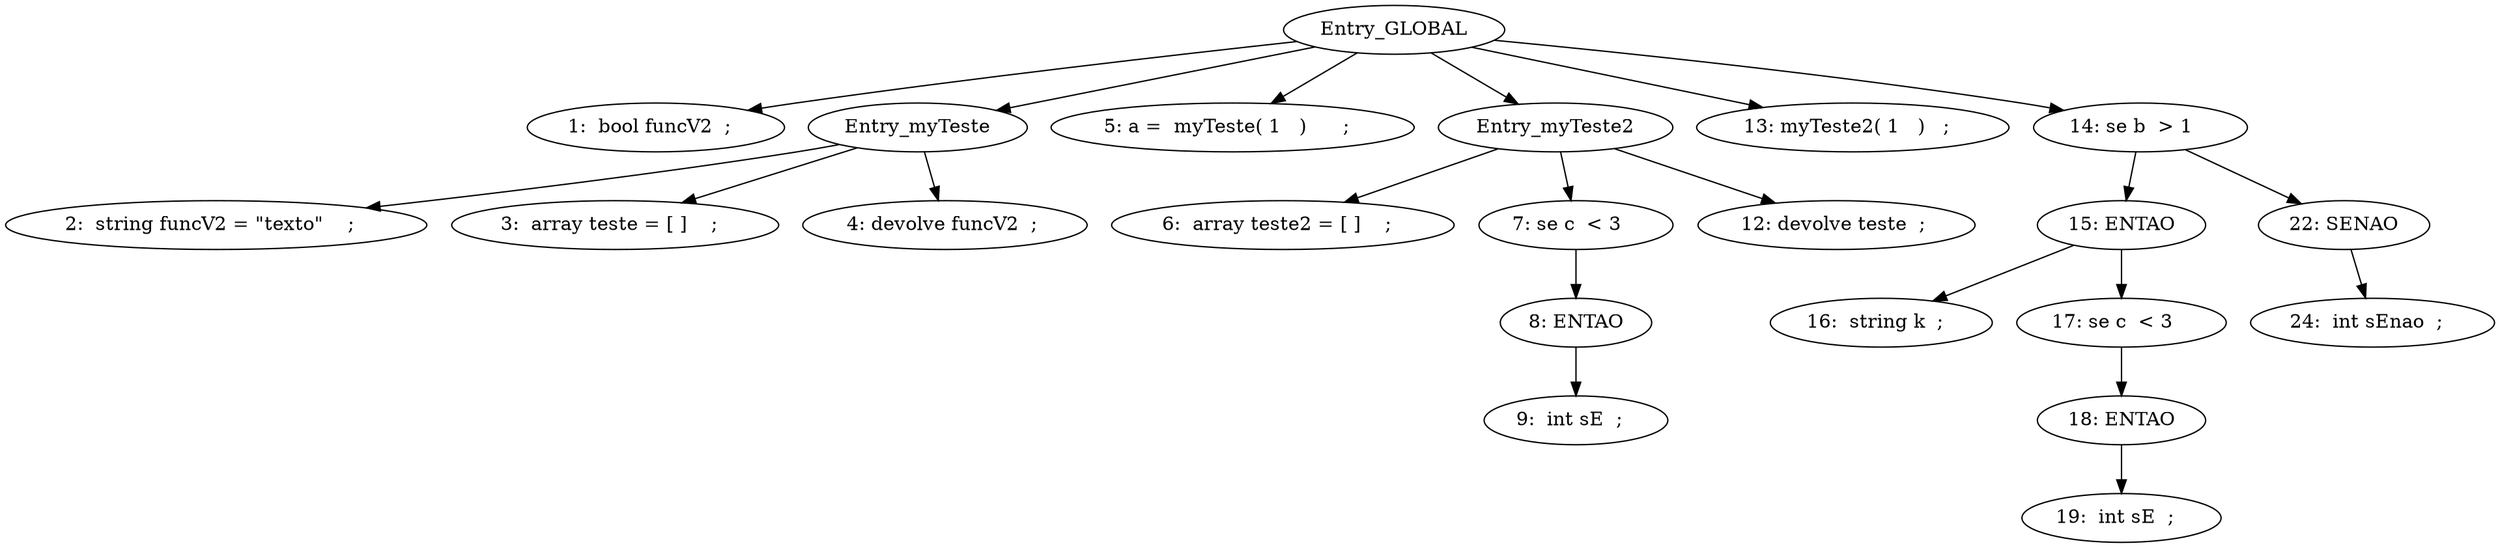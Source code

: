 digraph SDG{
Entry_GLOBAL -> "1:  bool funcV2  ;  "
"Entry_myTeste" -> "2:  string funcV2 = \"texto\"    ;  "
"Entry_myTeste" -> "3:  array teste = [ ]    ;  "
"Entry_myTeste" -> "4: devolve funcV2  ; "
Entry_GLOBAL -> "Entry_myTeste"
Entry_GLOBAL -> "5: a =  myTeste( 1   )      ;  "
"Entry_myTeste2" -> "6:  array teste2 = [ ]    ;  "
"Entry_myTeste2" -> "7: se c  < 3   "
"7: se c  < 3   " -> "8: ENTAO"
"8: ENTAO" -> "9:  int sE  ;  "
"Entry_myTeste2" -> "12: devolve teste  ; "
Entry_GLOBAL -> "Entry_myTeste2"
Entry_GLOBAL -> "13: myTeste2( 1   )   ;  "
Entry_GLOBAL -> "14: se b  > 1   "
"14: se b  > 1   " -> "15: ENTAO"
"15: ENTAO" -> "16:  string k  ;  "
"15: ENTAO" -> "17: se c  < 3   "
"17: se c  < 3   " -> "18: ENTAO"
"18: ENTAO" -> "19:  int sE  ;  "
"14: se b  > 1   " -> "22: SENAO"
"22: SENAO" -> "24:  int sEnao  ;  "
}
